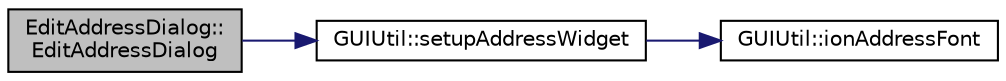 digraph "EditAddressDialog::EditAddressDialog"
{
  edge [fontname="Helvetica",fontsize="10",labelfontname="Helvetica",labelfontsize="10"];
  node [fontname="Helvetica",fontsize="10",shape=record];
  rankdir="LR";
  Node0 [label="EditAddressDialog::\lEditAddressDialog",height=0.2,width=0.4,color="black", fillcolor="grey75", style="filled", fontcolor="black"];
  Node0 -> Node1 [color="midnightblue",fontsize="10",style="solid",fontname="Helvetica"];
  Node1 [label="GUIUtil::setupAddressWidget",height=0.2,width=0.4,color="black", fillcolor="white", style="filled",URL="$d1/d87/namespace_g_u_i_util.html#a4a230e717c130875bb07f2ef63bbb95c"];
  Node1 -> Node2 [color="midnightblue",fontsize="10",style="solid",fontname="Helvetica"];
  Node2 [label="GUIUtil::ionAddressFont",height=0.2,width=0.4,color="black", fillcolor="white", style="filled",URL="$d1/d87/namespace_g_u_i_util.html#a7cec12a5eacf453bfd69921c3e763b32"];
}

